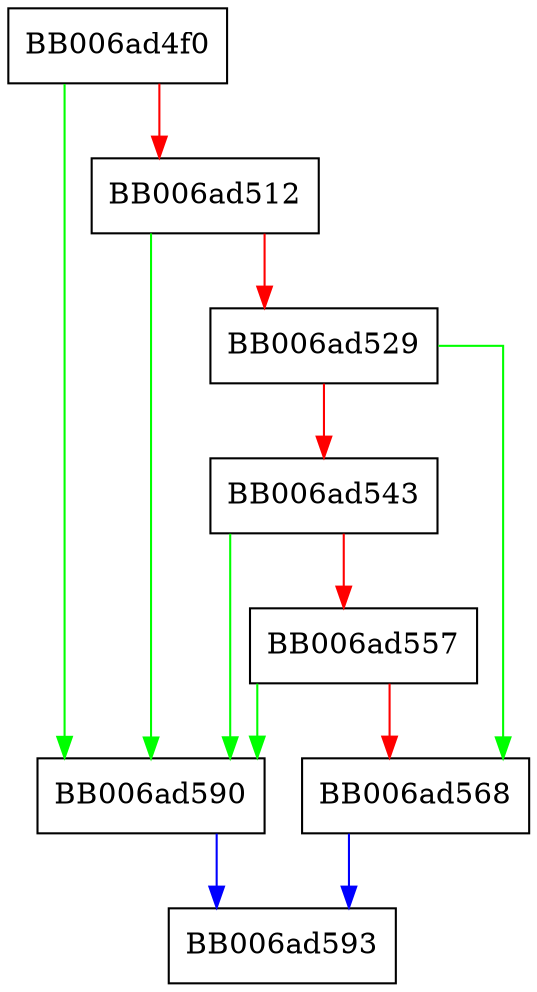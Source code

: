 digraph dsa_d2i_PKCS8 {
  node [shape="box"];
  graph [splines=ortho];
  BB006ad4f0 -> BB006ad590 [color="green"];
  BB006ad4f0 -> BB006ad512 [color="red"];
  BB006ad512 -> BB006ad590 [color="green"];
  BB006ad512 -> BB006ad529 [color="red"];
  BB006ad529 -> BB006ad568 [color="green"];
  BB006ad529 -> BB006ad543 [color="red"];
  BB006ad543 -> BB006ad590 [color="green"];
  BB006ad543 -> BB006ad557 [color="red"];
  BB006ad557 -> BB006ad590 [color="green"];
  BB006ad557 -> BB006ad568 [color="red"];
  BB006ad568 -> BB006ad593 [color="blue"];
  BB006ad590 -> BB006ad593 [color="blue"];
}